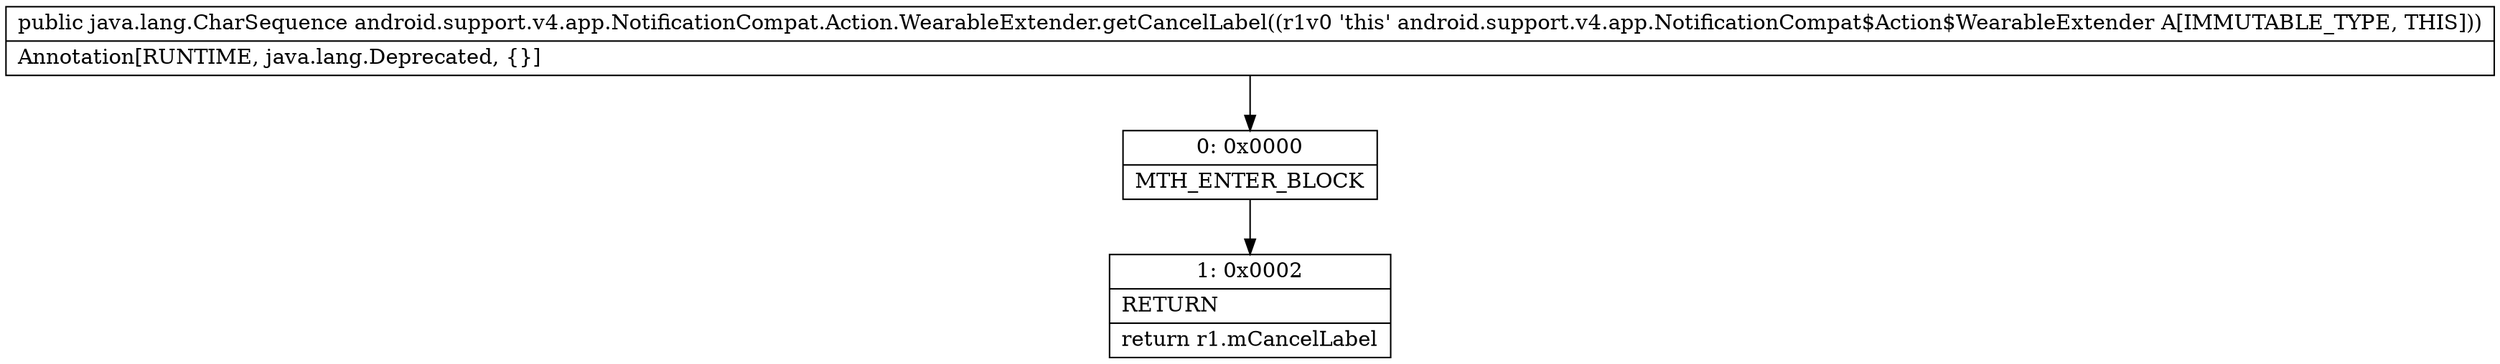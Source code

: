 digraph "CFG forandroid.support.v4.app.NotificationCompat.Action.WearableExtender.getCancelLabel()Ljava\/lang\/CharSequence;" {
Node_0 [shape=record,label="{0\:\ 0x0000|MTH_ENTER_BLOCK\l}"];
Node_1 [shape=record,label="{1\:\ 0x0002|RETURN\l|return r1.mCancelLabel\l}"];
MethodNode[shape=record,label="{public java.lang.CharSequence android.support.v4.app.NotificationCompat.Action.WearableExtender.getCancelLabel((r1v0 'this' android.support.v4.app.NotificationCompat$Action$WearableExtender A[IMMUTABLE_TYPE, THIS]))  | Annotation[RUNTIME, java.lang.Deprecated, \{\}]\l}"];
MethodNode -> Node_0;
Node_0 -> Node_1;
}

